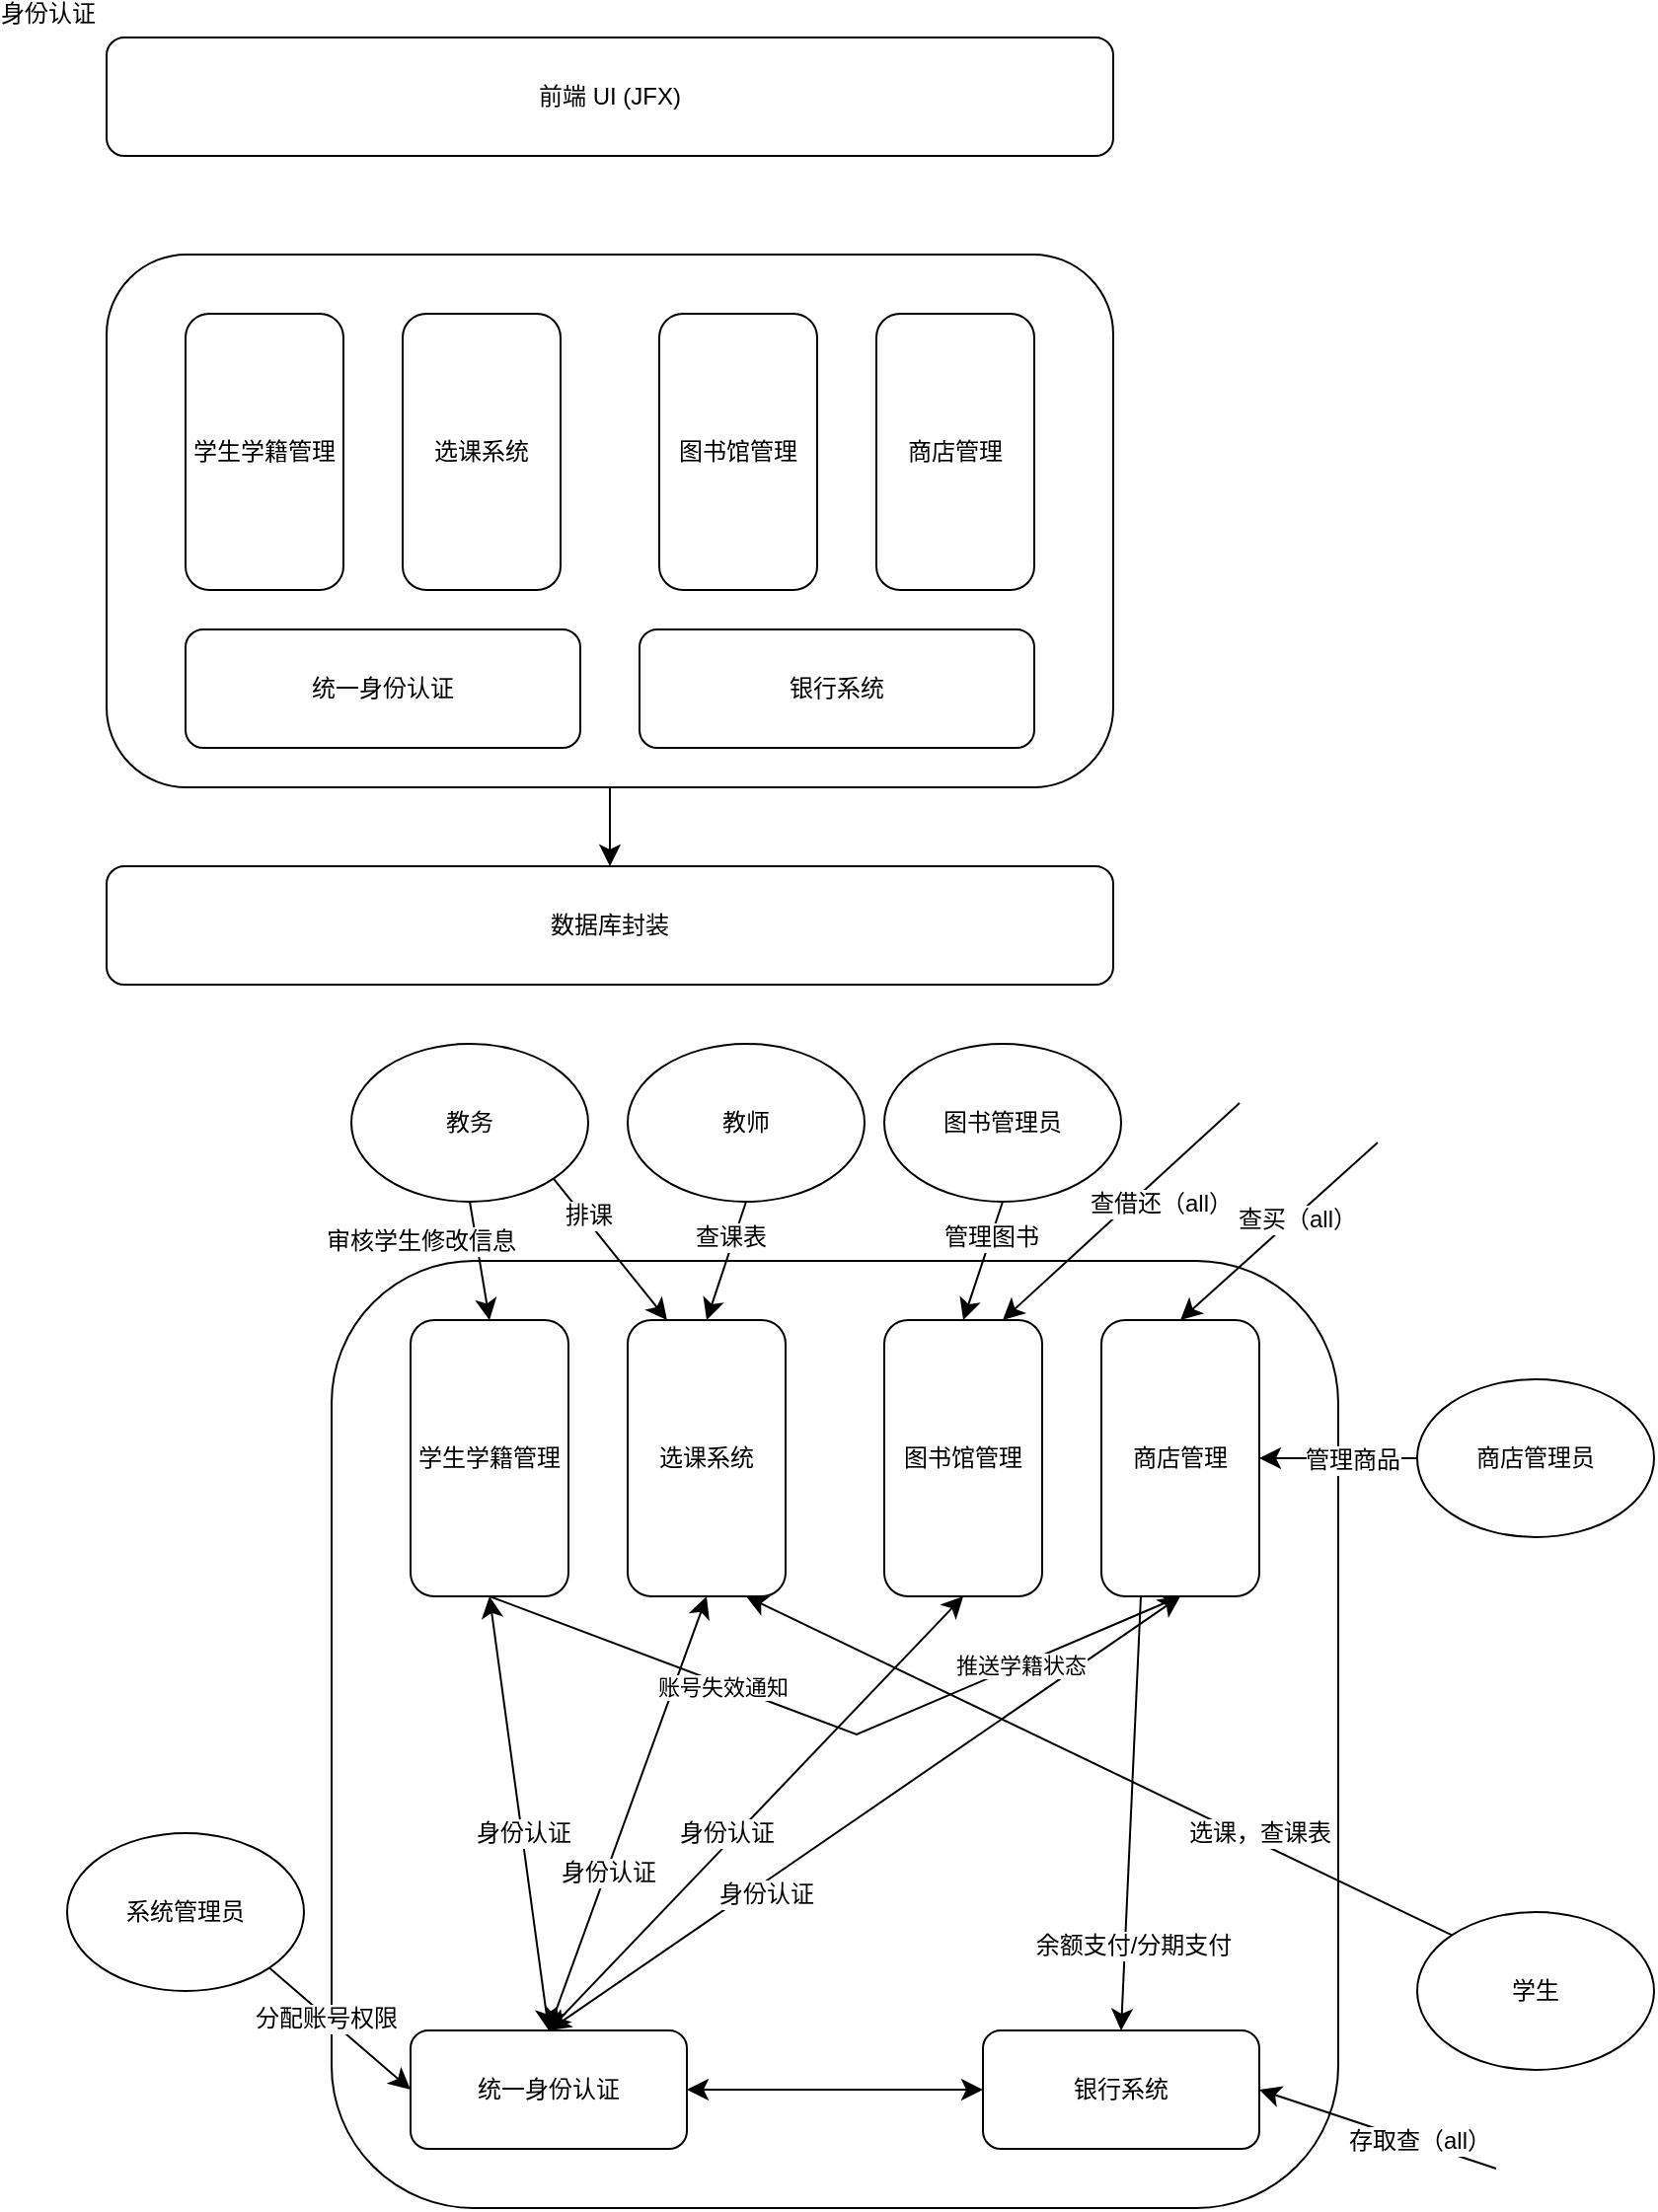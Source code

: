 <?xml version="1.0" encoding="UTF-8"?>
<mxfile version="28.1.1">
  <diagram name="第 1 页" id="JiUpI6hv0vBJvtDWEYGz">
    <mxGraphModel dx="2239" dy="2419" grid="1" gridSize="10" guides="1" tooltips="1" connect="1" arrows="1" fold="1" page="1" pageScale="1" pageWidth="827" pageHeight="1169" math="0" shadow="0">
      <root>
        <mxCell id="0" />
        <mxCell id="1" parent="0" />
        <mxCell id="Blr8LIOK72sx-GVthxVn-6" style="edgeStyle=none;curved=1;rounded=0;orthogonalLoop=1;jettySize=auto;html=1;exitX=0.5;exitY=极简1;exitDx=0;exitDy=0;entryX=0.5;entryY=0;entryDx=0;entryDy=0;fontSize=12;startSize=8;endSize=8;" parent="1" source="Blr8LIOK72sx-GVthxVn-1" target="Blr8LIOK72sx-GVthxVn-5" edge="1">
          <mxGeometry relative="1" as="geometry" />
        </mxCell>
        <mxCell id="Blr8LIOK72sx-GVthxVn-1" value="前端 UI (&lt;span style=&quot;background-color: transparent; color: light-dark(rgb(0, 0, 0), rgb(255, 255, 255));&quot;&gt;JFX)&lt;/span&gt;" style="rounded=1;whiteSpace=wrap;html=1;" parent="1" vertex="1">
          <mxGeometry x="30" y="10" width="510" height="60" as="geometry" />
        </mxCell>
        <mxCell id="Blr8LIOK72sx-GVthxVn-14" style="edgeStyle=none;curved=1;rounded=0;orthogonalLoop=1;jettySize=auto;html=1;exitX=0.5;exitY=1;exitDx=0;exitDy=0;entryX=0.5;entryY=0;entryDx=0;entryDy=0;fontSize=12;startSize=8;endSize=8;" parent="1" source="Blr8LIOK72sx-GVthxVn-5" target="Blr8LIOK72sx-GVthxVn-13" edge="1">
          <mxGeometry relative="1" as="geometry" />
        </mxCell>
        <mxCell id="Blr8LIOK72sx-GVthxVn-5" value="" style="rounded=1;whiteSpace=wrap;html=1;" parent="1" vertex="1">
          <mxGeometry x="30" y="120" width="510" height="270" as="geometry" />
        </mxCell>
        <mxCell id="Blr8LIOK72sx-GVthxVn-7" value="统一身份认证" style="rounded=1;whiteSpace=wrap;html=1;" parent="1" vertex="1">
          <mxGeometry x="70" y="310" width="200" height="60" as="geometry" />
        </mxCell>
        <mxCell id="Blr8LIOK72sx-GVthxVn-8" value="银行系统" style="rounded=1;whiteSpace=wrap;html=1;" parent="1" vertex="1">
          <mxGeometry x="300" y="310" width="200" height="60" as="geometry" />
        </mxCell>
        <mxCell id="Blr8LIOK72sx-GVthxVn-9" value="学生学籍管理" style="rounded=1;whiteSpace=wrap;html=1;" parent="1" vertex="1">
          <mxGeometry x="70" y="150" width="80" height="140" as="geometry" />
        </mxCell>
        <mxCell id="Blr8LIOK72sx-GVthxVn-10" value="商店管理" style="rounded=1;whiteSpace=wrap;html=1;" parent="1" vertex="1">
          <mxGeometry x="420" y="150" width="80" height="140" as="geometry" />
        </mxCell>
        <mxCell id="Blr8LIOK72sx-GVthxVn-11" value="图书馆管理&lt;span style=&quot;color: rgba(0, 0, 0, 0); font-family: monospace; font-size: 0px; text-align: start; text-wrap-mode: nowrap;&quot;&gt;%3CmxGraphModel%3E%3Croot%3E%3CmxCell%20id%3D%220%22%2F%3E%3CmxCell%20id%3D%221%22%20parent%3D%220%22%2F%3E%3CmxCell%20id%3D%222%22%20value%3D%22%E5%95%86%E5%BA%97%E7%AE%A1%E7%90%86%22%20style%3D%22rounded%3D1%3BwhiteSpace%3Dwrap%3Bhtml%3D1%3B%22%20vertex%3D%221%22%20parent%3D%221%22%3E%3CmxGeometry%20x%3D%22520%22%20y%3D%22340%22%20width%3D%2280%22%20height%3D%22100%22%20as%3D%22geometry%22%2F%3E%3C%2FmxCell%3E%3C%2Froot%3E%3C%2FmxGraphModel%3E&lt;/span&gt;" style="rounded=1;whiteSpace=wrap;html=1;" parent="1" vertex="1">
          <mxGeometry x="310" y="150" width="80" height="140" as="geometry" />
        </mxCell>
        <mxCell id="Blr8LIOK72sx-GVthxVn-12" value="选课系统" style="rounded=1;whiteSpace=wrap;html=1;" parent="1" vertex="1">
          <mxGeometry x="180" y="150" width="80" height="140" as="geometry" />
        </mxCell>
        <mxCell id="Blr8LIOK72sx-GVthxVn-13" value="数据库封装" style="rounded=1;whiteSpace=wrap;html=1;" parent="1" vertex="1">
          <mxGeometry x="30" y="430" width="510" height="60" as="geometry" />
        </mxCell>
        <mxCell id="Blr8LIOK72sx-GVthxVn-16" value="" style="rounded=1;whiteSpace=wrap;html=1;" parent="1" vertex="1">
          <mxGeometry x="144" y="630" width="510" height="480" as="geometry" />
        </mxCell>
        <mxCell id="Blr8LIOK72sx-GVthxVn-17" value="统一身份认证" style="rounded=1;whiteSpace=wrap;html=1;" parent="1" vertex="1">
          <mxGeometry x="184" y="1020" width="140" height="60" as="geometry" />
        </mxCell>
        <mxCell id="Blr8LIOK72sx-GVthxVn-18" value="银行系统" style="rounded=1;whiteSpace=wrap;html=1;" parent="1" vertex="1">
          <mxGeometry x="474" y="1020" width="140" height="60" as="geometry" />
        </mxCell>
        <mxCell id="Blr8LIOK72sx-GVthxVn-19" value="学生学籍管理" style="rounded=1;whiteSpace=wrap;html=1;" parent="1" vertex="1">
          <mxGeometry x="184" y="660" width="80" height="140" as="geometry" />
        </mxCell>
        <mxCell id="Blr8LIOK72sx-GVthxVn-52" style="edgeStyle=none;curved=1;rounded=0;orthogonalLoop=1;jettySize=auto;html=1;entryX=0.5;entryY=0;entryDx=0;entryDy=0;fontSize=12;startSize=8;endSize=8;exitX=0.25;exitY=1;exitDx=0;exitDy=0;" parent="1" source="Blr8LIOK72sx-GVthxVn-20" target="Blr8LIOK72sx-GVthxVn-18" edge="1">
          <mxGeometry relative="1" as="geometry" />
        </mxCell>
        <mxCell id="Blr8LIOK72sx-GVthxVn-53" value="余额支付/分期支付" style="edgeLabel;html=1;align=center;verticalAlign=middle;resizable=0;points=[];fontSize=12;" parent="Blr8LIOK72sx-GVthxVn-52" vertex="1" connectable="0">
          <mxGeometry x="0.595" y="4" relative="1" as="geometry">
            <mxPoint y="1" as="offset" />
          </mxGeometry>
        </mxCell>
        <mxCell id="Blr8LIOK72sx-GVthxVn-20" value="商店管理" style="rounded=1;whiteSpace=wrap;html=1;" parent="1" vertex="1">
          <mxGeometry x="534" y="660" width="80" height="140" as="geometry" />
        </mxCell>
        <mxCell id="Blr8LIOK72sx-GVthxVn-21" value="图书馆管理&lt;span style=&quot;color: rgba(0, 0, 0, 0); font-family: monospace; font-size: 0px; text-align: start; text-wrap-mode: nowrap;&quot;&gt;%3CmxGraphModel%3E%3Croot%3极简E%3CmxCell%20id%3D%220%22%2F%3E%3CmxCell%20id%3D%221%22%20parent%3D%220%22%2F%3E%3CmxCell%20id%3D%222%22%20value%3D%22%E5%95%86%E5%BA%97%E7%AE%A1%E7%90%86%22%20style%3D%22rounded%3D1%3BwhiteSpace%3Dwrap%3Bhtml%3D1%3B%22%20vertex%3D%221%22%20parent%3D%221%22%3E%3CmxGeometry%20x%3D%22520%22%20y%3D%22340%22%20width%3D%2280%22%20height%3D%22100%22%20as%3D%22geometry%22%2F%3E%3C%2FmxCell%3E%3C%2Froot%3E%3C%2FmxGraphModel%3E&lt;/span&gt;" style="rounded=1;whiteSpace=wrap;html=1;" parent="1" vertex="1">
          <mxGeometry x="424" y="660" width="80" height="140" as="geometry" />
        </mxCell>
        <mxCell id="Blr8LIOK72sx-GVthxVn-22" value="选课系统" style="rounded=1;whiteSpace=wrap;html=1;" parent="1" vertex="1">
          <mxGeometry x="294" y="660" width="80" height="140" as="geometry" />
        </mxCell>
        <mxCell id="Blr8LIOK72sx-GVthxVn-25" value="" style="endArrow=classic;startArrow=classic;html=1;rounded=0;fontSize=12;startSize=8;endSize=8;curved=1;entryX=0.5;entryY=1;entryDx=0;entryDy=0;exitX=0.5;exitY=0;exitDx=0;exitDy=0;" parent="1" source="Blr8LIOK72sx-GVthxVn-17" target="Blr8LIOK72sx-GVthxVn-19" edge="1">
          <mxGeometry width="50" height="50" relative="1" as="geometry">
            <mxPoint x="344" y="720" as="sourcePoint" />
            <mxPoint x="394" y="670" as="targetPoint" />
          </mxGeometry>
        </mxCell>
        <mxCell id="Blr8LIOK72sx-GVthxVn-26" value="身份认证" style="edgeLabel;html=1;align=center;verticalAlign=middle;resizable=0;points=[];fontSize=12;" parent="Blr8LIOK72sx-GVthxVn-25" vertex="1" connectable="0">
          <mxGeometry x="0.111" y="-3" relative="1" as="geometry">
            <mxPoint y="23" as="offset" />
          </mxGeometry>
        </mxCell>
        <mxCell id="Blr8LIOK72sx-GVthxVn-27" value="" style="endArrow=classic;startArrow=classic;html=1;rounded=0;fontSize=12;startSize=8;endSize=8;curved=1;entryX=0.5;entryY=1;entryDx=0;entryDy=0;exitX=0.5;exitY=0;exitDx=0;exitDy=0;" parent="1" source="Blr8LIOK72sx-GVthxVn-17" target="Blr8LIOK72sx-GVthxVn-22" edge="1">
          <mxGeometry width="50" height="50" relative="1" as="geometry">
            <mxPoint x="324" y="1190" as="sourcePoint" />
            <mxPoint x="314" y="910" as="targetPoint" />
          </mxGeometry>
        </mxCell>
        <mxCell id="Blr8LIOK72sx-GVthxVn-28" value="身份认证" style="edgeLabel;html=1;align=center;verticalAlign=middle;resizable=0;points=[];fontSize=12;" parent="Blr8LIOK72sx-GVthxVn-27" vertex="1" connectable="0">
          <mxGeometry x="0.111" y="-3" relative="1" as="geometry">
            <mxPoint x="-17" y="41" as="offset" />
          </mxGeometry>
        </mxCell>
        <mxCell id="Blr8LIOK72sx-GVthxVn-29" value="" style="endArrow=classic;startArrow=classic;html=1;rounded=0;fontSize=12;startSize=8;endSize=8;curved=1;entryX=0.5;entryY=1;entryDx=0;entryDy=0;exitX=0.5;exitY=0;exitDx=0;exitDy=0;" parent="1" source="Blr8LIOK72sx-GVthxVn-17" target="Blr8LIOK72sx-GVthxVn-21" edge="1">
          <mxGeometry width="50" height="50" relative="1" as="geometry">
            <mxPoint x="464" y="1070" as="sourcePoint" />
            <mxPoint x="454" y="790" as="targetPoint" />
          </mxGeometry>
        </mxCell>
        <mxCell id="Blr8LIOK72sx-GVthxVn-30" value="身份认证" style="edgeLabel;html=1;align=center;verticalAlign=middle;resizable=0;points=[];fontSize=12;" parent="Blr8LIOK72sx-GVthxVn-29" vertex="1" connectable="0">
          <mxGeometry x="0.111" y="-3" relative="1" as="geometry">
            <mxPoint x="-29" y="20" as="offset" />
          </mxGeometry>
        </mxCell>
        <mxCell id="Blr8LIOK72sx-GVthxVn-31" value="" style="endArrow=classic;startArrow=classic;html=1;rounded=0;fontSize=12;startSize=8;endSize=8;curved=1;entryX=0.5;entryY=1;entryDx=0;entryDy=0;exitX=0.5;exitY=0;exitDx=0;exitDy=0;" parent="1" source="Blr8LIOK72sx-GVthxVn-17" target="Blr8LIOK72sx-GVthxVn-20" edge="1">
          <mxGeometry width="50" height="50" relative="1" as="geometry">
            <mxPoint x="534" y="1140" as="sourcePoint" />
            <mxPoint x="524" y="860" as="targetPoint" />
          </mxGeometry>
        </mxCell>
        <mxCell id="Blr8LIOK72sx-GVthxVn-32" value="身份认证" style="edgeLabel;html=1;align=center;verticalAlign=middle;resizable=0;points=[];fontSize=12;" parent="Blr8LIOK72sx-GVthxVn-31" vertex="1" connectable="0">
          <mxGeometry x="0.111" y="-3" relative="1" as="geometry">
            <mxPoint x="-70" y="50" as="offset" />
          </mxGeometry>
        </mxCell>
        <mxCell id="Blr8LIOK72sx-GVthxVn-33" value="" style="endArrow=classic;startArrow=classic;html=1;rounded=0;fontSize=12;startSize=8;endSize=8;curved=1;entryX=0;entryY=0.5;entryDx=0;entryDy=0;exitX=1;exitY=0.5;exitDx=0;exitDy=0;" parent="1" source="Blr8LIOK72sx-GVthxVn-17" target="Blr8LIOK72sx-GVthxVn-18" edge="1">
          <mxGeometry width="50" height="50" relative="1" as="geometry">
            <mxPoint x="424" y="1190" as="sourcePoint" />
            <mxPoint x="714" y="910" as="targetPoint" />
          </mxGeometry>
        </mxCell>
        <mxCell id="Blr8LIOK72sx-GVthxVn-34" value="身份认证" style="edgeLabel;html=1;align=center;verticalAlign=middle;resizable=0;points=[];fontSize=12;" parent="Blr8LIOK72sx-GVthxVn-33" vertex="1" connectable="0">
          <mxGeometry x="0.111" y="-3" relative极简="1" as="geometry">
            <mxPoint y="1" as="offset" />
          </mxGeometry>
        </mxCell>
        <mxCell id="Blr8LIOK72sx-GVthxVn-36" style="edgeStyle=none;curved=1;rounded=0;orthogonalLoop=1;jettySize=auto;html=1;entryX=1;entryY=0.5;entryDx=0;entryDy=0;fontSize=12;startSize=8;endSize=8;" parent="1" target="Blr8LIOK72sx-GVthxVn-18" edge="1">
          <mxGeometry relative="1" as="geometry">
            <mxPoint x="734" y="1090" as="sourcePoint" />
          </mxGeometry>
        </mxCell>
        <mxCell id="Blr8LIOK72sx-GVthxVn-40" value="存取查（all）" style="edgeLabel;html=1;align=center;verticalAlign=middle;resizable=0;points=[];fontSize=12;" parent="Blr8LIOK72sx-GVthxVn-36" vertex="1" connectable="0">
          <mxGeometry x="-0.021" y="-1" relative="1" as="geometry">
            <mxPoint x="19" y="6" as="offset" />
          </mxGeometry>
        </mxCell>
        <mxCell id="Blr8LIOK72sx-GVthxVn-44" style="edgeStyle=none;curved=1;rounded=0;orthogonalLoop=1;jettySize=auto;html=1;exitX=0;exitY=0.5;exitDx=0;exitDy=0;entryX=0.75;entryY=1;entryDx=0;entryDy=0;fontSize=12;startSize=8;endSize=8;" parent="1" source="Blr8LIOK72sx-GVthxVn-35" edge="1">
          <mxGeometry relative="1" as="geometry" />
        </mxCell>
        <mxCell id="Blr8LIOK72sx-GVthxVn-45" value="查改" style="edgeLabel;html=1;align=center;verticalAlign=middle;resizable=0;points=[];fontSize=12;" parent="Blr8LIOK72sx-GVthxVn-44" vertex="1" connectable="0">
          <mxGeometry x="-0.295" y="4" relative="1" as="geometry">
            <mxPoint x="-40" y="-23" as="offset" />
          </mxGeometry>
        </mxCell>
        <mxCell id="Blr8LIOK72sx-GVthxVn-46" style="edgeStyle=none;curved=1;rounded=0;orthogonalLoop=1;jettySize=auto;html=1;exitX=0;exitY=0;exitDx=0;exitDy=0;entryX=0.75;entryY=1;entryDx=0;entryDy=0;fontSize=12;startSize=8;endSize=8;" parent="1" source="Blr8LIOK72sx-GVthxVn-35" target="Blr8LIOK72sx-GVthxVn-22" edge="1">
          <mxGeometry relative="1" as="geometry" />
        </mxCell>
        <mxCell id="Blr8LIOK72sx-GVthxVn-47" value="选课，查课表" style="edgeLabel;html=1;align=center;verticalAlign=middle;resizable=0;points=[];fontSize=12;" parent="Blr8LIOK72sx-GVthxVn-46" vertex="1" connectable="0">
          <mxGeometry x="-0.317" y="-1" relative="1" as="geometry">
            <mxPoint x="24" y="8" as="offset" />
          </mxGeometry>
        </mxCell>
        <mxCell id="Blr8LIOK72sx-GVthxVn-50" style="edgeStyle=none;curved=1;rounded=0;orthogonalLoop=1;jettySize=auto;html=1;entryX=0.5;entryY=0;entryDx=0;entryDy=0;fontSize=12;startSize=8;endSize=8;" parent="1" target="Blr8LIOK72sx-GVthxVn-20" edge="1">
          <mxGeometry relative="1" as="geometry">
            <mxPoint x="674" y="570" as="sourcePoint" />
          </mxGeometry>
        </mxCell>
        <mxCell id="Blr8LIOK72sx-GVthxVn-51" value="查买（all）" style="edgeLabel;html=1;align=center;verticalAlign=middle;resizable=0;points=[];fontSize=12;" parent="Blr8LIOK72sx-GVthxVn-50" vertex="1" connectable="0">
          <mxGeometry x="-0.057" y="-4" relative="1" as="geometry">
            <mxPoint x="9" y="-1" as="offset" />
          </mxGeometry>
        </mxCell>
        <mxCell id="Blr8LIOK72sx-GVthxVn-35" value="学生" style="ellipse;whiteSpace=wrap;html=1;" parent="1" vertex="1">
          <mxGeometry x="694" y="960" width="120" height="80" as="geometry" />
        </mxCell>
        <mxCell id="Blr8LIOK72sx-GVthxVn-42" style="edgeStyle=none;curved=1;rounded=0;orthogonalLoop=1;jettySize=auto;html=1;exitX=0.5;exitY=1;exitDx=0;exitDy=0;entryX=0.5;entryY=0;entryDx=0;entryDy=0;fontSize=12;startSize=8;endSize=8;" parent="1" source="Blr8LIOK72sx-GVthxVn-41" target="Blr8LIOK72sx-GVthxVn-19" edge="1">
          <mxGeometry relative="1" as="geometry" />
        </mxCell>
        <mxCell id="Blr8LIOK72sx-GVthxVn-43" value="审核学生修改信息" style="edgeLabel;html=1;align=center;verticalAlign=middle;resizable=0;points=[];fontSize=12;" parent="Blr8LIOK72sx-GVthxVn-42" vertex="1" connectable="0">
          <mxGeometry x="-0.532" y="2" relative="1" as="geometry">
            <mxPoint x="-30" y="6" as="offset" />
          </mxGeometry>
        </mxCell>
        <mxCell id="Blr8LIOK72sx-GVthxVn-54" style="edgeStyle=none;curved=1;rounded=0;orthogonalLoop=1;jettySize=auto;html=1;exitX=1;exitY=1;exitDx=0;exitDy=0;entryX=0.25;entryY=0;entryDx=0;entryDy=0;fontSize=12;startSize=8;endSize=8;" parent="1" source="Blr8LIOK72sx-GVthxVn-41" target="Blr8LIOK72sx-GVthxVn-22" edge="1">
          <mxGeometry relative="1" as="geometry" />
        </mxCell>
        <mxCell id="Blr8LIOK72sx-GVthxVn-55" value="排课" style="edgeLabel;html=1;align=center;verticalAlign=middle;resizable=0;points=[];fontSize=12;" parent="Blr8LIOK72sx-GVthxVn-54" vertex="1" connectable="0">
          <mxGeometry x="-0.452" y="2" relative="1" as="geometry">
            <mxPoint as="offset" />
          </mxGeometry>
        </mxCell>
        <mxCell id="Blr8LIOK72sx-GVthxVn-41" value="教务" style="ellipse;whiteSpace=wrap;html=1;" parent="1" vertex="1">
          <mxGeometry x="154" y="520" width="120" height="80" as="geometry" />
        </mxCell>
        <mxCell id="Blr8LIOK72sx-GVthxVn-57" style="edgeStyle=none;curved=1;rounded=0;orthogonalLoop=1;jettySize=auto;html=1;exitX=0.5;exitY=1;exitDx=0;exitDy=0;entryX=0.5;entryY=0;entryDx=0;entryDy=0;fontSize=12;startSize=8;endSize=8;" parent="1" source="Blr8LIOK72sx-GVthxVn-56" target="Blr8LIOK72sx-GVthxVn-22" edge="1">
          <mxGeometry relative="1" as="geometry" />
        </mxCell>
        <mxCell id="Blr8LIOK72sx-GVthxVn-58" value="查课表" style="edgeLabel;html=1;align=center;verticalAlign=middle;resizable=0;points=[];fontSize=12;" parent="Blr8LIOK72sx-GVthxVn-57" vertex="1" connectable="0">
          <mxGeometry x="-0.398" y="-2" relative="1" as="geometry">
            <mxPoint as="offset" />
          </mxGeometry>
        </mxCell>
        <mxCell id="Blr8LIOK72sx-GVthxVn-59" style="edgeStyle=none;curved=1;rounded=0;orthogonalLoop=1;jettySize=auto;html=1;entryX=0.75;entryY=0;entryDx=0;entryDy=0;fontSize=12;startSize=8;endSize=8;" parent="1" target="Blr8LIOK72sx-GVthxVn-21" edge="1">
          <mxGeometry relative="1" as="geometry">
            <mxPoint x="604" y="550" as="sourcePoint" />
          </mxGeometry>
        </mxCell>
        <mxCell id="Blr8LIOK72sx-GVthxVn-60" value="查借还（all）" style="edgeLabel;html=1;align=center;verticalAlign=middle;resizable=0;points=[];fontSize=12;" parent="Blr8LIOK72sx-GVthxVn-59" vertex="1" connectable="0">
          <mxGeometry x="-0.472" y="1" relative="1" as="geometry">
            <mxPoint x="-9" y="21" as="offset" />
          </mxGeometry>
        </mxCell>
        <mxCell id="Blr8LIOK72sx-GVthxVn-56" value="教师" style="ellipse;whiteSpace=wrap;html=1;" parent="1" vertex="1">
          <mxGeometry x="294" y="520" width="120" height="80" as="geometry" />
        </mxCell>
        <mxCell id="Blr8LIOK72sx-GVthxVn-66" style="edgeStyle=none;curved=1;rounded=0;orthogonalLoop=1;jettySize=auto;html=1;exitX=0.5;exitY=1;exitDx=0;exitDy=0;entryX=0.5;entryY=0;entryDx=0;entryDy=0;fontSize=12;startSize=8;endSize=8;" parent="1" source="Blr8LIOK72sx-GVthxVn-63" target="Blr8LIOK72sx-GVthxVn-21" edge="1">
          <mxGeometry relative="1" as="geometry" />
        </mxCell>
        <mxCell id="Blr8LIOK72sx-GVthxVn-67" value="管理图书" style="edgeLabel;html=1;align=center;verticalAlign=middle;resizable=0;points=[];fontSize=12;" parent="Blr8LIOK72sx-GVthxVn-66" vertex="1" connectable="0">
          <mxGeometry x="-0.429" y="-1" relative="1" as="geometry">
            <mxPoint y="1" as="offset" />
          </mxGeometry>
        </mxCell>
        <mxCell id="Blr8LIOK72sx-GVthxVn-63" value="图书管理员" style="ellipse;whiteSpace=wrap;html=1;" parent="1" vertex="1">
          <mxGeometry x="424" y="520" width="120" height="80" as="geometry" />
        </mxCell>
        <mxCell id="Blr8LIOK72sx-GVthxVn-69" style="edgeStyle=none;curved=1;rounded=0;orthogonalLoop=1;jettySize=auto;html=1;exitX=0;exitY=0.5;exitDx=0;exitDy=0;entryX=1;entryY=0.5;entryDx=0;entryDy=0;fontSize=12;startSize=8;endSize=8;" parent="1" source="Blr8LIOK72sx-GVthxVn-68" target="Blr8LIOK72sx-GVthxVn-20" edge="1">
          <mxGeometry relative="1" as="geometry" />
        </mxCell>
        <mxCell id="Blr8LIOK72sx-GVthxVn-70" value="管理商品" style="edgeLabel;html=1;align=center;verticalAlign=middle;resizable=0;points=[];fontSize=12;" parent="Blr8LIOK72sx-GVthxVn-69" vertex="1" connectable="0">
          <mxGeometry x="0.258" y="1" relative="1" as="geometry">
            <mxPoint x="17" as="offset" />
          </mxGeometry>
        </mxCell>
        <mxCell id="Blr8LIOK72sx-GVthxVn-68" value="商店管理员" style="ellipse;whiteSpace=wrap;html=1;" parent="1" vertex="1">
          <mxGeometry x="694" y="690" width="120" height="80" as="geometry" />
        </mxCell>
        <mxCell id="Blr8LIOK72sx-GVthxVn-72" style="edgeStyle=none;curved=1;rounded=0;orthogonalLoop=1;jettySize=auto;html=1;exitX=1;exitY=1;exitDx=0;exitDy=0;entryX=0;entryY=0.5;entryDx=0;entryDy=0;fontSize=12;startSize=8;endSize=8;" parent="1" source="Blr8LIOK72sx-GVthxVn-71" target="Blr8LIOK72sx-GVthxVn-17" edge="1">
          <mxGeometry relative="1" as="geometry" />
        </mxCell>
        <mxCell id="Blr8LIOK72sx-GVthxVn-73" value="分配账号权限" style="edgeLabel;html=1;align=center;verticalAlign=middle;resizable=0;points=[];fontSize=12;" parent="Blr8LIOK72sx-GVthxVn-72" vertex="1" connectable="0">
          <mxGeometry x="0.102" y="-1" relative="1" as="geometry">
            <mxPoint x="-10" y="-9" as="offset" />
          </mxGeometry>
        </mxCell>
        <mxCell id="Blr8LIOK72sx-GVthxVn-71" value="系统管理员" style="ellipse;whiteSpace=wrap;html=1;" parent="1" vertex="1">
          <mxGeometry x="10" y="920" width="120" height="80" as="geometry" />
        </mxCell>
        <mxCell id="Ik60JiqUR4L8-UjUqCyc-3" value="" style="endArrow=classic;html=1;rounded=0;entryX=0.5;entryY=1;entryDx=0;entryDy=0;exitX=0.5;exitY=1;exitDx=0;exitDy=0;" edge="1" parent="1" source="Blr8LIOK72sx-GVthxVn-19" target="Blr8LIOK72sx-GVthxVn-20">
          <mxGeometry width="50" height="50" relative="1" as="geometry">
            <mxPoint x="230" y="810" as="sourcePoint" />
            <mxPoint x="210" y="740" as="targetPoint" />
            <Array as="points">
              <mxPoint x="410" y="870" />
            </Array>
          </mxGeometry>
        </mxCell>
        <mxCell id="Ik60JiqUR4L8-UjUqCyc-5" value="推送学籍状态" style="edgeLabel;html=1;align=center;verticalAlign=middle;resizable=0;points=[];" vertex="1" connectable="0" parent="Ik60JiqUR4L8-UjUqCyc-3">
          <mxGeometry x="0.532" relative="1" as="geometry">
            <mxPoint as="offset" />
          </mxGeometry>
        </mxCell>
        <mxCell id="Ik60JiqUR4L8-UjUqCyc-6" value="账号失效通知" style="edgeLabel;html=1;align=center;verticalAlign=middle;resizable=0;points=[];" vertex="1" connectable="0" parent="Ik60JiqUR4L8-UjUqCyc-3">
          <mxGeometry x="-0.33" y="-1" relative="1" as="geometry">
            <mxPoint as="offset" />
          </mxGeometry>
        </mxCell>
      </root>
    </mxGraphModel>
  </diagram>
</mxfile>
